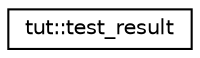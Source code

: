 digraph G
{
  edge [fontname="Helvetica",fontsize="10",labelfontname="Helvetica",labelfontsize="10"];
  node [fontname="Helvetica",fontsize="10",shape=record];
  rankdir="LR";
  Node1 [label="tut::test_result",height=0.2,width=0.4,color="black", fillcolor="white", style="filled",URL="$structtut_1_1test__result.html",tooltip="Return type of runned test/test group."];
}
